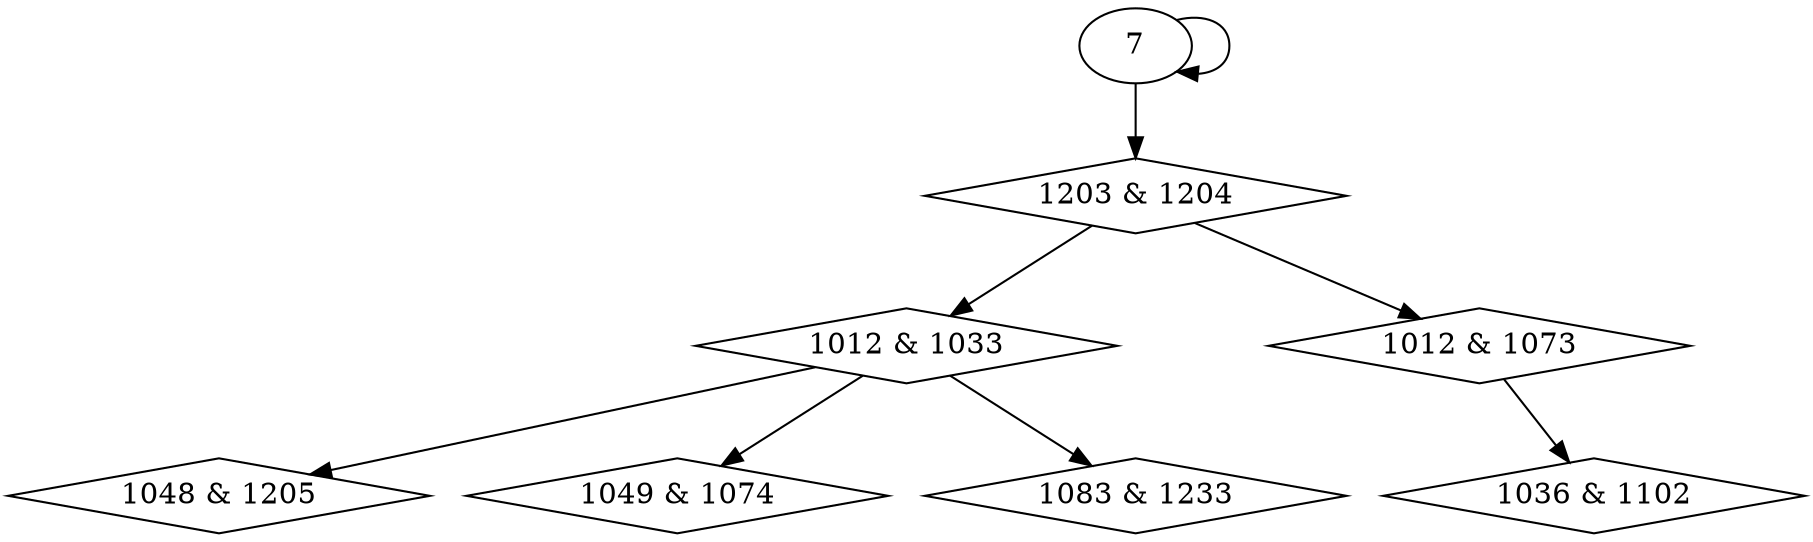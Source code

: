 digraph {
0 [label = "1012 & 1033", shape = diamond];
1 [label = "1012 & 1073", shape = diamond];
2 [label = "1036 & 1102", shape = diamond];
3 [label = "1048 & 1205", shape = diamond];
4 [label = "1049 & 1074", shape = diamond];
5 [label = "1083 & 1233", shape = diamond];
6 [label = "1203 & 1204", shape = diamond];
6 -> 0;
6 -> 1;
1 -> 2;
0 -> 3;
0 -> 4;
0 -> 5;
7 -> 6;
7 -> 7;
}
